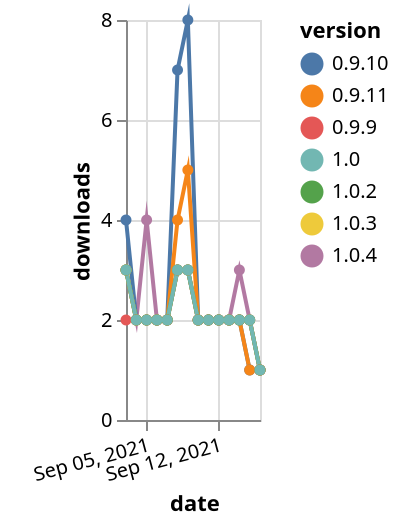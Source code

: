 {"$schema": "https://vega.github.io/schema/vega-lite/v5.json", "description": "A simple bar chart with embedded data.", "data": {"values": [{"date": "2021-09-03", "total": 41, "delta": 3, "version": "1.0.4"}, {"date": "2021-09-04", "total": 43, "delta": 2, "version": "1.0.4"}, {"date": "2021-09-05", "total": 47, "delta": 4, "version": "1.0.4"}, {"date": "2021-09-06", "total": 49, "delta": 2, "version": "1.0.4"}, {"date": "2021-09-07", "total": 51, "delta": 2, "version": "1.0.4"}, {"date": "2021-09-08", "total": 54, "delta": 3, "version": "1.0.4"}, {"date": "2021-09-09", "total": 57, "delta": 3, "version": "1.0.4"}, {"date": "2021-09-10", "total": 59, "delta": 2, "version": "1.0.4"}, {"date": "2021-09-11", "total": 61, "delta": 2, "version": "1.0.4"}, {"date": "2021-09-12", "total": 63, "delta": 2, "version": "1.0.4"}, {"date": "2021-09-13", "total": 65, "delta": 2, "version": "1.0.4"}, {"date": "2021-09-14", "total": 68, "delta": 3, "version": "1.0.4"}, {"date": "2021-09-15", "total": 70, "delta": 2, "version": "1.0.4"}, {"date": "2021-09-16", "total": 71, "delta": 1, "version": "1.0.4"}, {"date": "2021-09-03", "total": 3097, "delta": 4, "version": "0.9.10"}, {"date": "2021-09-04", "total": 3099, "delta": 2, "version": "0.9.10"}, {"date": "2021-09-05", "total": 3101, "delta": 2, "version": "0.9.10"}, {"date": "2021-09-06", "total": 3103, "delta": 2, "version": "0.9.10"}, {"date": "2021-09-07", "total": 3105, "delta": 2, "version": "0.9.10"}, {"date": "2021-09-08", "total": 3112, "delta": 7, "version": "0.9.10"}, {"date": "2021-09-09", "total": 3120, "delta": 8, "version": "0.9.10"}, {"date": "2021-09-10", "total": 3122, "delta": 2, "version": "0.9.10"}, {"date": "2021-09-11", "total": 3124, "delta": 2, "version": "0.9.10"}, {"date": "2021-09-12", "total": 3126, "delta": 2, "version": "0.9.10"}, {"date": "2021-09-13", "total": 3128, "delta": 2, "version": "0.9.10"}, {"date": "2021-09-14", "total": 3130, "delta": 2, "version": "0.9.10"}, {"date": "2021-09-15", "total": 3131, "delta": 1, "version": "0.9.10"}, {"date": "2021-09-16", "total": 3132, "delta": 1, "version": "0.9.10"}, {"date": "2021-09-03", "total": 2296, "delta": 2, "version": "0.9.9"}, {"date": "2021-09-04", "total": 2298, "delta": 2, "version": "0.9.9"}, {"date": "2021-09-05", "total": 2300, "delta": 2, "version": "0.9.9"}, {"date": "2021-09-06", "total": 2302, "delta": 2, "version": "0.9.9"}, {"date": "2021-09-07", "total": 2304, "delta": 2, "version": "0.9.9"}, {"date": "2021-09-08", "total": 2307, "delta": 3, "version": "0.9.9"}, {"date": "2021-09-09", "total": 2310, "delta": 3, "version": "0.9.9"}, {"date": "2021-09-10", "total": 2312, "delta": 2, "version": "0.9.9"}, {"date": "2021-09-11", "total": 2314, "delta": 2, "version": "0.9.9"}, {"date": "2021-09-12", "total": 2316, "delta": 2, "version": "0.9.9"}, {"date": "2021-09-13", "total": 2318, "delta": 2, "version": "0.9.9"}, {"date": "2021-09-14", "total": 2320, "delta": 2, "version": "0.9.9"}, {"date": "2021-09-15", "total": 2322, "delta": 2, "version": "0.9.9"}, {"date": "2021-09-16", "total": 2323, "delta": 1, "version": "0.9.9"}, {"date": "2021-09-03", "total": 78, "delta": 3, "version": "1.0.3"}, {"date": "2021-09-04", "total": 80, "delta": 2, "version": "1.0.3"}, {"date": "2021-09-05", "total": 82, "delta": 2, "version": "1.0.3"}, {"date": "2021-09-06", "total": 84, "delta": 2, "version": "1.0.3"}, {"date": "2021-09-07", "total": 86, "delta": 2, "version": "1.0.3"}, {"date": "2021-09-08", "total": 89, "delta": 3, "version": "1.0.3"}, {"date": "2021-09-09", "total": 92, "delta": 3, "version": "1.0.3"}, {"date": "2021-09-10", "total": 94, "delta": 2, "version": "1.0.3"}, {"date": "2021-09-11", "total": 96, "delta": 2, "version": "1.0.3"}, {"date": "2021-09-12", "total": 98, "delta": 2, "version": "1.0.3"}, {"date": "2021-09-13", "total": 100, "delta": 2, "version": "1.0.3"}, {"date": "2021-09-14", "total": 102, "delta": 2, "version": "1.0.3"}, {"date": "2021-09-15", "total": 104, "delta": 2, "version": "1.0.3"}, {"date": "2021-09-16", "total": 105, "delta": 1, "version": "1.0.3"}, {"date": "2021-09-03", "total": 610, "delta": 3, "version": "0.9.11"}, {"date": "2021-09-04", "total": 612, "delta": 2, "version": "0.9.11"}, {"date": "2021-09-05", "total": 614, "delta": 2, "version": "0.9.11"}, {"date": "2021-09-06", "total": 616, "delta": 2, "version": "0.9.11"}, {"date": "2021-09-07", "total": 618, "delta": 2, "version": "0.9.11"}, {"date": "2021-09-08", "total": 622, "delta": 4, "version": "0.9.11"}, {"date": "2021-09-09", "total": 627, "delta": 5, "version": "0.9.11"}, {"date": "2021-09-10", "total": 629, "delta": 2, "version": "0.9.11"}, {"date": "2021-09-11", "total": 631, "delta": 2, "version": "0.9.11"}, {"date": "2021-09-12", "total": 633, "delta": 2, "version": "0.9.11"}, {"date": "2021-09-13", "total": 635, "delta": 2, "version": "0.9.11"}, {"date": "2021-09-14", "total": 637, "delta": 2, "version": "0.9.11"}, {"date": "2021-09-15", "total": 638, "delta": 1, "version": "0.9.11"}, {"date": "2021-09-16", "total": 639, "delta": 1, "version": "0.9.11"}, {"date": "2021-09-03", "total": 79, "delta": 3, "version": "1.0.2"}, {"date": "2021-09-04", "total": 81, "delta": 2, "version": "1.0.2"}, {"date": "2021-09-05", "total": 83, "delta": 2, "version": "1.0.2"}, {"date": "2021-09-06", "total": 85, "delta": 2, "version": "1.0.2"}, {"date": "2021-09-07", "total": 87, "delta": 2, "version": "1.0.2"}, {"date": "2021-09-08", "total": 90, "delta": 3, "version": "1.0.2"}, {"date": "2021-09-09", "total": 93, "delta": 3, "version": "1.0.2"}, {"date": "2021-09-10", "total": 95, "delta": 2, "version": "1.0.2"}, {"date": "2021-09-11", "total": 97, "delta": 2, "version": "1.0.2"}, {"date": "2021-09-12", "total": 99, "delta": 2, "version": "1.0.2"}, {"date": "2021-09-13", "total": 101, "delta": 2, "version": "1.0.2"}, {"date": "2021-09-14", "total": 103, "delta": 2, "version": "1.0.2"}, {"date": "2021-09-15", "total": 105, "delta": 2, "version": "1.0.2"}, {"date": "2021-09-16", "total": 106, "delta": 1, "version": "1.0.2"}, {"date": "2021-09-03", "total": 79, "delta": 3, "version": "1.0"}, {"date": "2021-09-04", "total": 81, "delta": 2, "version": "1.0"}, {"date": "2021-09-05", "total": 83, "delta": 2, "version": "1.0"}, {"date": "2021-09-06", "total": 85, "delta": 2, "version": "1.0"}, {"date": "2021-09-07", "total": 87, "delta": 2, "version": "1.0"}, {"date": "2021-09-08", "total": 90, "delta": 3, "version": "1.0"}, {"date": "2021-09-09", "total": 93, "delta": 3, "version": "1.0"}, {"date": "2021-09-10", "total": 95, "delta": 2, "version": "1.0"}, {"date": "2021-09-11", "total": 97, "delta": 2, "version": "1.0"}, {"date": "2021-09-12", "total": 99, "delta": 2, "version": "1.0"}, {"date": "2021-09-13", "total": 101, "delta": 2, "version": "1.0"}, {"date": "2021-09-14", "total": 103, "delta": 2, "version": "1.0"}, {"date": "2021-09-15", "total": 105, "delta": 2, "version": "1.0"}, {"date": "2021-09-16", "total": 106, "delta": 1, "version": "1.0"}]}, "width": "container", "mark": {"type": "line", "point": {"filled": true}}, "encoding": {"x": {"field": "date", "type": "temporal", "timeUnit": "yearmonthdate", "title": "date", "axis": {"labelAngle": -15}}, "y": {"field": "delta", "type": "quantitative", "title": "downloads"}, "color": {"field": "version", "type": "nominal"}, "tooltip": {"field": "delta"}}}
